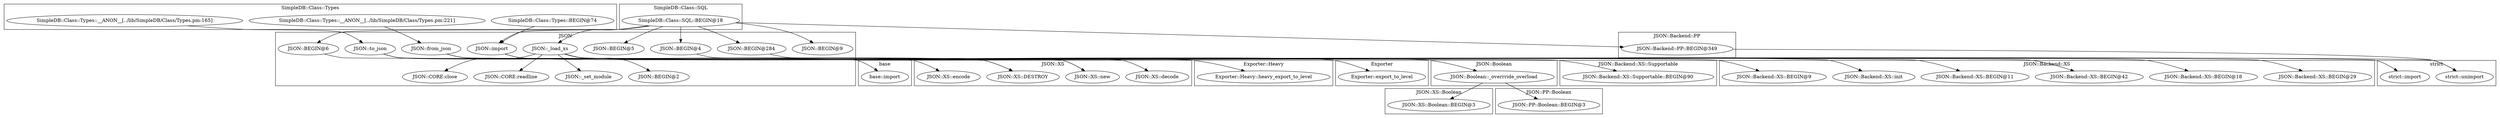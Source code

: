 digraph {
graph [overlap=false]
subgraph cluster_JSON_XS_Boolean {
	label="JSON::XS::Boolean";
	"JSON::XS::Boolean::BEGIN@3";
}
subgraph cluster_JSON_Backend_PP {
	label="JSON::Backend::PP";
	"JSON::Backend::PP::BEGIN@349";
}
subgraph cluster_JSON {
	label="JSON";
	"JSON::BEGIN@284";
	"JSON::CORE:close";
	"JSON::BEGIN@9";
	"JSON::BEGIN@6";
	"JSON::CORE:readline";
	"JSON::BEGIN@4";
	"JSON::from_json";
	"JSON::BEGIN@5";
	"JSON::import";
	"JSON::_set_module";
	"JSON::_load_xs";
	"JSON::to_json";
	"JSON::BEGIN@2";
}
subgraph cluster_JSON_XS {
	label="JSON::XS";
	"JSON::XS::decode";
	"JSON::XS::encode";
	"JSON::XS::new";
	"JSON::XS::DESTROY";
}
subgraph cluster_JSON_Boolean {
	label="JSON::Boolean";
	"JSON::Boolean::_overrride_overload";
}
subgraph cluster_base {
	label="base";
	"base::import";
}
subgraph cluster_strict {
	label="strict";
	"strict::import";
	"strict::unimport";
}
subgraph cluster_JSON_Backend_XS_Supportable {
	label="JSON::Backend::XS::Supportable";
	"JSON::Backend::XS::Supportable::BEGIN@90";
}
subgraph cluster_Exporter_Heavy {
	label="Exporter::Heavy";
	"Exporter::Heavy::heavy_export_to_level";
}
subgraph cluster_Exporter {
	label="Exporter";
	"Exporter::export_to_level";
}
subgraph cluster_JSON_PP_Boolean {
	label="JSON::PP::Boolean";
	"JSON::PP::Boolean::BEGIN@3";
}
subgraph cluster_SimpleDB_Class_SQL {
	label="SimpleDB::Class::SQL";
	"SimpleDB::Class::SQL::BEGIN@18";
}
subgraph cluster_SimpleDB_Class_Types {
	label="SimpleDB::Class::Types";
	"SimpleDB::Class::Types::__ANON__[../lib/SimpleDB/Class/Types.pm:165]";
	"SimpleDB::Class::Types::BEGIN@74";
	"SimpleDB::Class::Types::__ANON__[../lib/SimpleDB/Class/Types.pm:221]";
}
subgraph cluster_JSON_Backend_XS {
	label="JSON::Backend::XS";
	"JSON::Backend::XS::BEGIN@29";
	"JSON::Backend::XS::BEGIN@18";
	"JSON::Backend::XS::BEGIN@42";
	"JSON::Backend::XS::BEGIN@11";
	"JSON::Backend::XS::init";
	"JSON::Backend::XS::BEGIN@9";
}
"JSON::_load_xs" -> "JSON::Backend::XS::BEGIN@42";
"SimpleDB::Class::SQL::BEGIN@18" -> "JSON::BEGIN@6";
"JSON::_load_xs" -> "JSON::CORE:readline";
"JSON::_load_xs" -> "JSON::BEGIN@2";
"JSON::_load_xs" -> "JSON::CORE:close";
"SimpleDB::Class::SQL::BEGIN@18" -> "JSON::BEGIN@4";
"JSON::_load_xs" -> "JSON::Backend::XS::BEGIN@9";
"JSON::to_json" -> "JSON::XS::encode";
"JSON::from_json" -> "JSON::XS::DESTROY";
"JSON::to_json" -> "JSON::XS::DESTROY";
"JSON::_load_xs" -> "JSON::Backend::XS::BEGIN@18";
"JSON::_load_xs" -> "JSON::Boolean::_overrride_overload";
"SimpleDB::Class::SQL::BEGIN@18" -> "JSON::BEGIN@284";
"JSON::import" -> "Exporter::Heavy::heavy_export_to_level";
"SimpleDB::Class::SQL::BEGIN@18" -> "JSON::_load_xs";
"JSON::Boolean::_overrride_overload" -> "JSON::XS::Boolean::BEGIN@3";
"JSON::Boolean::_overrride_overload" -> "JSON::PP::Boolean::BEGIN@3";
"JSON::from_json" -> "JSON::XS::new";
"JSON::to_json" -> "JSON::XS::new";
"SimpleDB::Class::SQL::BEGIN@18" -> "JSON::BEGIN@9";
"JSON::_load_xs" -> "JSON::Backend::XS::init";
"SimpleDB::Class::SQL::BEGIN@18" -> "JSON::Backend::PP::BEGIN@349";
"JSON::import" -> "Exporter::export_to_level";
"JSON::_load_xs" -> "JSON::_set_module";
"JSON::BEGIN@284" -> "strict::unimport";
"JSON::Backend::PP::BEGIN@349" -> "strict::unimport";
"JSON::BEGIN@6" -> "base::import";
"JSON::_load_xs" -> "JSON::Backend::XS::Supportable::BEGIN@90";
"SimpleDB::Class::SQL::BEGIN@18" -> "JSON::BEGIN@5";
"JSON::from_json" -> "JSON::XS::decode";
"SimpleDB::Class::Types::BEGIN@74" -> "JSON::import";
"SimpleDB::Class::SQL::BEGIN@18" -> "JSON::import";
"JSON::_load_xs" -> "JSON::Backend::XS::BEGIN@11";
"JSON::_load_xs" -> "JSON::Backend::XS::BEGIN@29";
"SimpleDB::Class::Types::__ANON__[../lib/SimpleDB/Class/Types.pm:165]" -> "JSON::to_json";
"SimpleDB::Class::Types::__ANON__[../lib/SimpleDB/Class/Types.pm:221]" -> "JSON::from_json";
"JSON::BEGIN@4" -> "strict::import";
}
